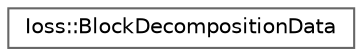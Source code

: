 digraph "Graphical Class Hierarchy"
{
 // INTERACTIVE_SVG=YES
 // LATEX_PDF_SIZE
  bgcolor="transparent";
  edge [fontname=Helvetica,fontsize=10,labelfontname=Helvetica,labelfontsize=10];
  node [fontname=Helvetica,fontsize=10,shape=box,height=0.2,width=0.4];
  rankdir="LR";
  Node0 [id="Node000000",label="Ioss::BlockDecompositionData",height=0.2,width=0.4,color="grey40", fillcolor="white", style="filled",URL="$classIoss_1_1BlockDecompositionData.html",tooltip=" "];
}

